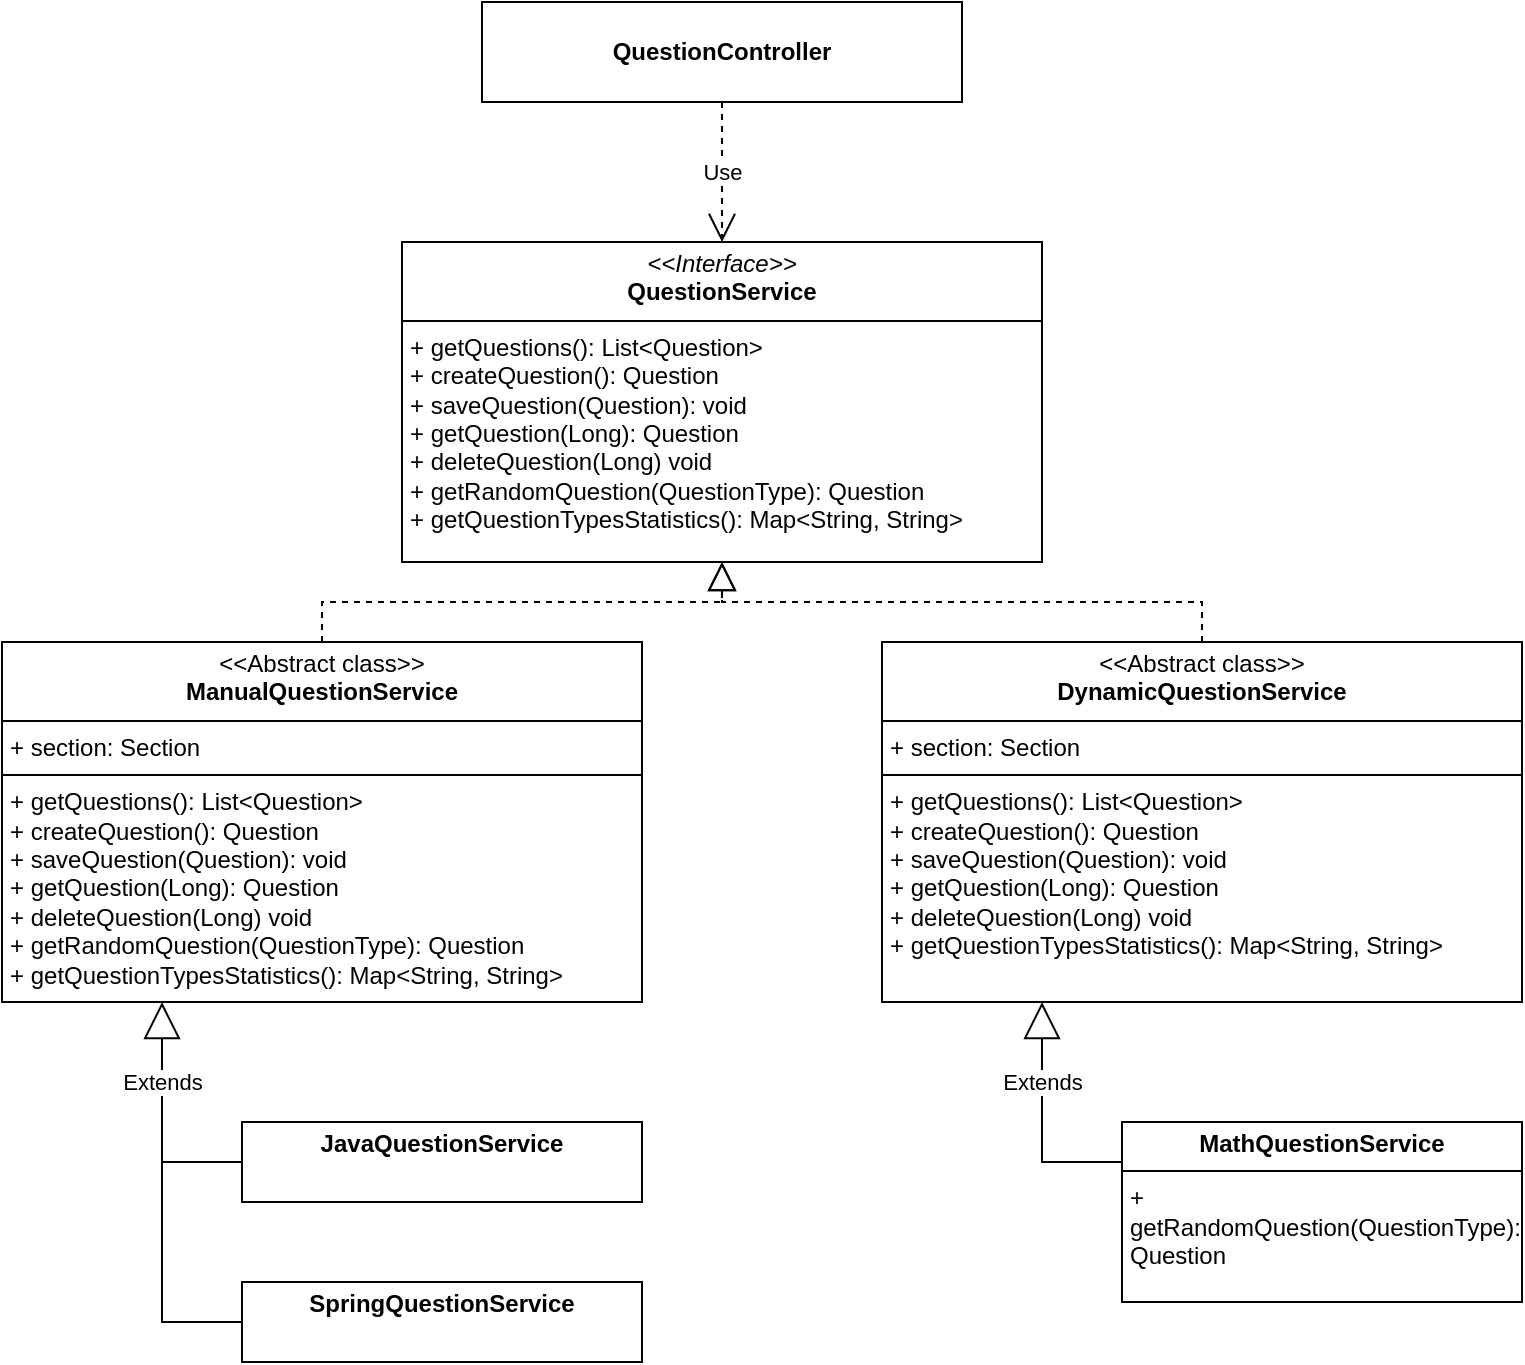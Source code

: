 <mxfile version="24.8.2">
  <diagram name="Страница — 1" id="C_sWK2925OxFYh_imQWx">
    <mxGraphModel dx="996" dy="577" grid="1" gridSize="10" guides="1" tooltips="1" connect="1" arrows="1" fold="1" page="1" pageScale="1" pageWidth="827" pageHeight="1169" math="0" shadow="0">
      <root>
        <mxCell id="0" />
        <mxCell id="1" parent="0" />
        <mxCell id="lylUpNZ2T1qcp02Ezk6i-1" value="&lt;p style=&quot;margin:0px;margin-top:4px;text-align:center;&quot;&gt;&lt;i&gt;&amp;lt;&amp;lt;Interface&amp;gt;&amp;gt;&lt;/i&gt;&lt;br&gt;&lt;b&gt;QuestionService&lt;/b&gt;&lt;/p&gt;&lt;hr size=&quot;1&quot; style=&quot;border-style:solid;&quot;&gt;&lt;p style=&quot;margin:0px;margin-left:4px;&quot;&gt;&lt;/p&gt;&lt;p style=&quot;margin:0px;margin-left:4px;&quot;&gt;+ getQuestions():&amp;nbsp;List&amp;lt;Question&amp;gt;&lt;br&gt;+ createQuestion(): Question&lt;/p&gt;&lt;p style=&quot;margin:0px;margin-left:4px;&quot;&gt;+&amp;nbsp;saveQuestion(Question): void&lt;/p&gt;&lt;p style=&quot;margin:0px;margin-left:4px;&quot;&gt;+&amp;nbsp;getQuestion(Long): Question&lt;/p&gt;&lt;p style=&quot;margin:0px;margin-left:4px;&quot;&gt;+&amp;nbsp;deleteQuestion(Long) void&lt;/p&gt;&lt;p style=&quot;margin:0px;margin-left:4px;&quot;&gt;+&amp;nbsp;getRandomQuestion(QuestionType): Question&lt;/p&gt;&lt;p style=&quot;margin:0px;margin-left:4px;&quot;&gt;+&amp;nbsp;getQuestionTypesStatistics():&amp;nbsp;Map&amp;lt;String, String&amp;gt;&lt;/p&gt;" style="verticalAlign=top;align=left;overflow=fill;html=1;whiteSpace=wrap;" vertex="1" parent="1">
          <mxGeometry x="240" y="160" width="320" height="160" as="geometry" />
        </mxCell>
        <mxCell id="lylUpNZ2T1qcp02Ezk6i-2" value="&lt;b&gt;QuestionController&lt;/b&gt;" style="html=1;whiteSpace=wrap;" vertex="1" parent="1">
          <mxGeometry x="280" y="40" width="240" height="50" as="geometry" />
        </mxCell>
        <mxCell id="lylUpNZ2T1qcp02Ezk6i-3" value="Use" style="endArrow=open;endSize=12;dashed=1;html=1;rounded=0;exitX=0.5;exitY=1;exitDx=0;exitDy=0;entryX=0.5;entryY=0;entryDx=0;entryDy=0;" edge="1" parent="1" source="lylUpNZ2T1qcp02Ezk6i-2" target="lylUpNZ2T1qcp02Ezk6i-1">
          <mxGeometry width="160" relative="1" as="geometry">
            <mxPoint x="330" y="220" as="sourcePoint" />
            <mxPoint x="490" y="220" as="targetPoint" />
          </mxGeometry>
        </mxCell>
        <mxCell id="lylUpNZ2T1qcp02Ezk6i-4" value="&lt;p style=&quot;margin:0px;margin-top:4px;text-align:center;&quot;&gt;&amp;lt;&amp;lt;Abstract class&amp;gt;&amp;gt;&lt;br&gt;&lt;b&gt;ManualQuestionService&lt;/b&gt;&lt;/p&gt;&lt;hr size=&quot;1&quot; style=&quot;border-style:solid;&quot;&gt;&lt;p style=&quot;margin:0px;margin-left:4px;&quot;&gt;+ section: Section&lt;/p&gt;&lt;hr size=&quot;1&quot; style=&quot;border-style:solid;&quot;&gt;&lt;p style=&quot;margin: 0px 0px 0px 4px;&quot;&gt;+ getQuestions():&amp;nbsp;List&amp;lt;Question&amp;gt;&lt;br&gt;+ createQuestion(): Question&lt;/p&gt;&lt;p style=&quot;margin: 0px 0px 0px 4px;&quot;&gt;+&amp;nbsp;saveQuestion(Question): void&lt;/p&gt;&lt;p style=&quot;margin: 0px 0px 0px 4px;&quot;&gt;+&amp;nbsp;getQuestion(Long): Question&lt;/p&gt;&lt;p style=&quot;margin: 0px 0px 0px 4px;&quot;&gt;+&amp;nbsp;deleteQuestion(Long) void&lt;/p&gt;&lt;p style=&quot;margin: 0px 0px 0px 4px;&quot;&gt;+&amp;nbsp;getRandomQuestion(QuestionType): Question&lt;/p&gt;&lt;p style=&quot;margin: 0px 0px 0px 4px;&quot;&gt;+&amp;nbsp;getQuestionTypesStatistics():&amp;nbsp;Map&amp;lt;String, String&amp;gt;&lt;/p&gt;" style="verticalAlign=top;align=left;overflow=fill;html=1;whiteSpace=wrap;" vertex="1" parent="1">
          <mxGeometry x="40" y="360" width="320" height="180" as="geometry" />
        </mxCell>
        <mxCell id="lylUpNZ2T1qcp02Ezk6i-5" value="&lt;p style=&quot;margin:0px;margin-top:4px;text-align:center;&quot;&gt;&amp;lt;&amp;lt;Abstract class&amp;gt;&amp;gt;&lt;br&gt;&lt;b&gt;DynamicQuestionService&lt;/b&gt;&lt;/p&gt;&lt;hr size=&quot;1&quot; style=&quot;border-style:solid;&quot;&gt;&lt;p style=&quot;margin:0px;margin-left:4px;&quot;&gt;+ section: Section&lt;/p&gt;&lt;hr size=&quot;1&quot; style=&quot;border-style:solid;&quot;&gt;&lt;p style=&quot;margin: 0px 0px 0px 4px;&quot;&gt;+ getQuestions():&amp;nbsp;List&amp;lt;Question&amp;gt;&lt;br&gt;+ createQuestion(): Question&lt;/p&gt;&lt;p style=&quot;margin: 0px 0px 0px 4px;&quot;&gt;+&amp;nbsp;saveQuestion(Question): void&lt;/p&gt;&lt;p style=&quot;margin: 0px 0px 0px 4px;&quot;&gt;+&amp;nbsp;getQuestion(Long): Question&lt;/p&gt;&lt;p style=&quot;margin: 0px 0px 0px 4px;&quot;&gt;+&amp;nbsp;deleteQuestion(Long) void&lt;/p&gt;&lt;p style=&quot;margin: 0px 0px 0px 4px;&quot;&gt;+&amp;nbsp;getQuestionTypesStatistics():&amp;nbsp;Map&amp;lt;String, String&amp;gt;&lt;/p&gt;" style="verticalAlign=top;align=left;overflow=fill;html=1;whiteSpace=wrap;" vertex="1" parent="1">
          <mxGeometry x="480" y="360" width="320" height="180" as="geometry" />
        </mxCell>
        <mxCell id="lylUpNZ2T1qcp02Ezk6i-6" value="&lt;p style=&quot;margin:0px;margin-top:4px;text-align:center;&quot;&gt;&lt;b&gt;JavaQuestionService&lt;/b&gt;&lt;/p&gt;" style="verticalAlign=top;align=left;overflow=fill;html=1;whiteSpace=wrap;" vertex="1" parent="1">
          <mxGeometry x="160" y="600" width="200" height="40" as="geometry" />
        </mxCell>
        <mxCell id="lylUpNZ2T1qcp02Ezk6i-7" value="&lt;p style=&quot;margin:0px;margin-top:4px;text-align:center;&quot;&gt;&lt;b&gt;SpringQuestionService&lt;/b&gt;&lt;/p&gt;" style="verticalAlign=top;align=left;overflow=fill;html=1;whiteSpace=wrap;" vertex="1" parent="1">
          <mxGeometry x="160" y="680" width="200" height="40" as="geometry" />
        </mxCell>
        <mxCell id="lylUpNZ2T1qcp02Ezk6i-8" value="" style="endArrow=block;dashed=1;endFill=0;endSize=12;html=1;rounded=0;exitX=0.5;exitY=0;exitDx=0;exitDy=0;entryX=0.5;entryY=1;entryDx=0;entryDy=0;" edge="1" parent="1" source="lylUpNZ2T1qcp02Ezk6i-4" target="lylUpNZ2T1qcp02Ezk6i-1">
          <mxGeometry width="160" relative="1" as="geometry">
            <mxPoint x="330" y="520" as="sourcePoint" />
            <mxPoint x="490" y="520" as="targetPoint" />
            <Array as="points">
              <mxPoint x="200" y="340" />
              <mxPoint x="400" y="340" />
            </Array>
          </mxGeometry>
        </mxCell>
        <mxCell id="lylUpNZ2T1qcp02Ezk6i-9" value="" style="endArrow=block;dashed=1;endFill=0;endSize=12;html=1;rounded=0;exitX=0.5;exitY=0;exitDx=0;exitDy=0;entryX=0.5;entryY=1;entryDx=0;entryDy=0;" edge="1" parent="1" source="lylUpNZ2T1qcp02Ezk6i-5" target="lylUpNZ2T1qcp02Ezk6i-1">
          <mxGeometry width="160" relative="1" as="geometry">
            <mxPoint x="210" y="370" as="sourcePoint" />
            <mxPoint x="410" y="330" as="targetPoint" />
            <Array as="points">
              <mxPoint x="640" y="340" />
              <mxPoint x="400" y="340" />
            </Array>
          </mxGeometry>
        </mxCell>
        <mxCell id="lylUpNZ2T1qcp02Ezk6i-10" value="Extends" style="endArrow=block;endSize=16;endFill=0;html=1;rounded=0;entryX=0.25;entryY=1;entryDx=0;entryDy=0;exitX=0;exitY=0.5;exitDx=0;exitDy=0;" edge="1" parent="1" source="lylUpNZ2T1qcp02Ezk6i-7" target="lylUpNZ2T1qcp02Ezk6i-4">
          <mxGeometry x="0.6" width="160" relative="1" as="geometry">
            <mxPoint x="40" y="700" as="sourcePoint" />
            <mxPoint x="490" y="520" as="targetPoint" />
            <Array as="points">
              <mxPoint x="120" y="700" />
            </Array>
            <mxPoint as="offset" />
          </mxGeometry>
        </mxCell>
        <mxCell id="lylUpNZ2T1qcp02Ezk6i-11" value="" style="endArrow=none;html=1;rounded=0;exitX=0;exitY=0.5;exitDx=0;exitDy=0;" edge="1" parent="1" source="lylUpNZ2T1qcp02Ezk6i-6">
          <mxGeometry width="50" height="50" relative="1" as="geometry">
            <mxPoint x="390" y="550" as="sourcePoint" />
            <mxPoint x="120" y="620" as="targetPoint" />
          </mxGeometry>
        </mxCell>
        <mxCell id="lylUpNZ2T1qcp02Ezk6i-14" value="Extends" style="endArrow=block;endSize=16;endFill=0;html=1;rounded=0;entryX=0.25;entryY=1;entryDx=0;entryDy=0;exitX=0;exitY=0.5;exitDx=0;exitDy=0;" edge="1" parent="1">
          <mxGeometry x="0.333" width="160" relative="1" as="geometry">
            <mxPoint x="600" y="620" as="sourcePoint" />
            <mxPoint x="560" y="540" as="targetPoint" />
            <Array as="points">
              <mxPoint x="560" y="620" />
            </Array>
            <mxPoint as="offset" />
          </mxGeometry>
        </mxCell>
        <mxCell id="lylUpNZ2T1qcp02Ezk6i-27" value="&lt;p style=&quot;margin:0px;margin-top:4px;text-align:center;&quot;&gt;&lt;b&gt;MathQuestionService&lt;/b&gt;&lt;/p&gt;&lt;hr size=&quot;1&quot; style=&quot;border-style:solid;&quot;&gt;&lt;p style=&quot;margin:0px;margin-left:4px;&quot;&gt;+ getRandomQuestion(QuestionType): Question&lt;/p&gt;&lt;p style=&quot;margin:0px;margin-left:4px;&quot;&gt;&lt;br&gt;&lt;/p&gt;" style="verticalAlign=top;align=left;overflow=fill;html=1;whiteSpace=wrap;" vertex="1" parent="1">
          <mxGeometry x="600" y="600" width="200" height="90" as="geometry" />
        </mxCell>
      </root>
    </mxGraphModel>
  </diagram>
</mxfile>
